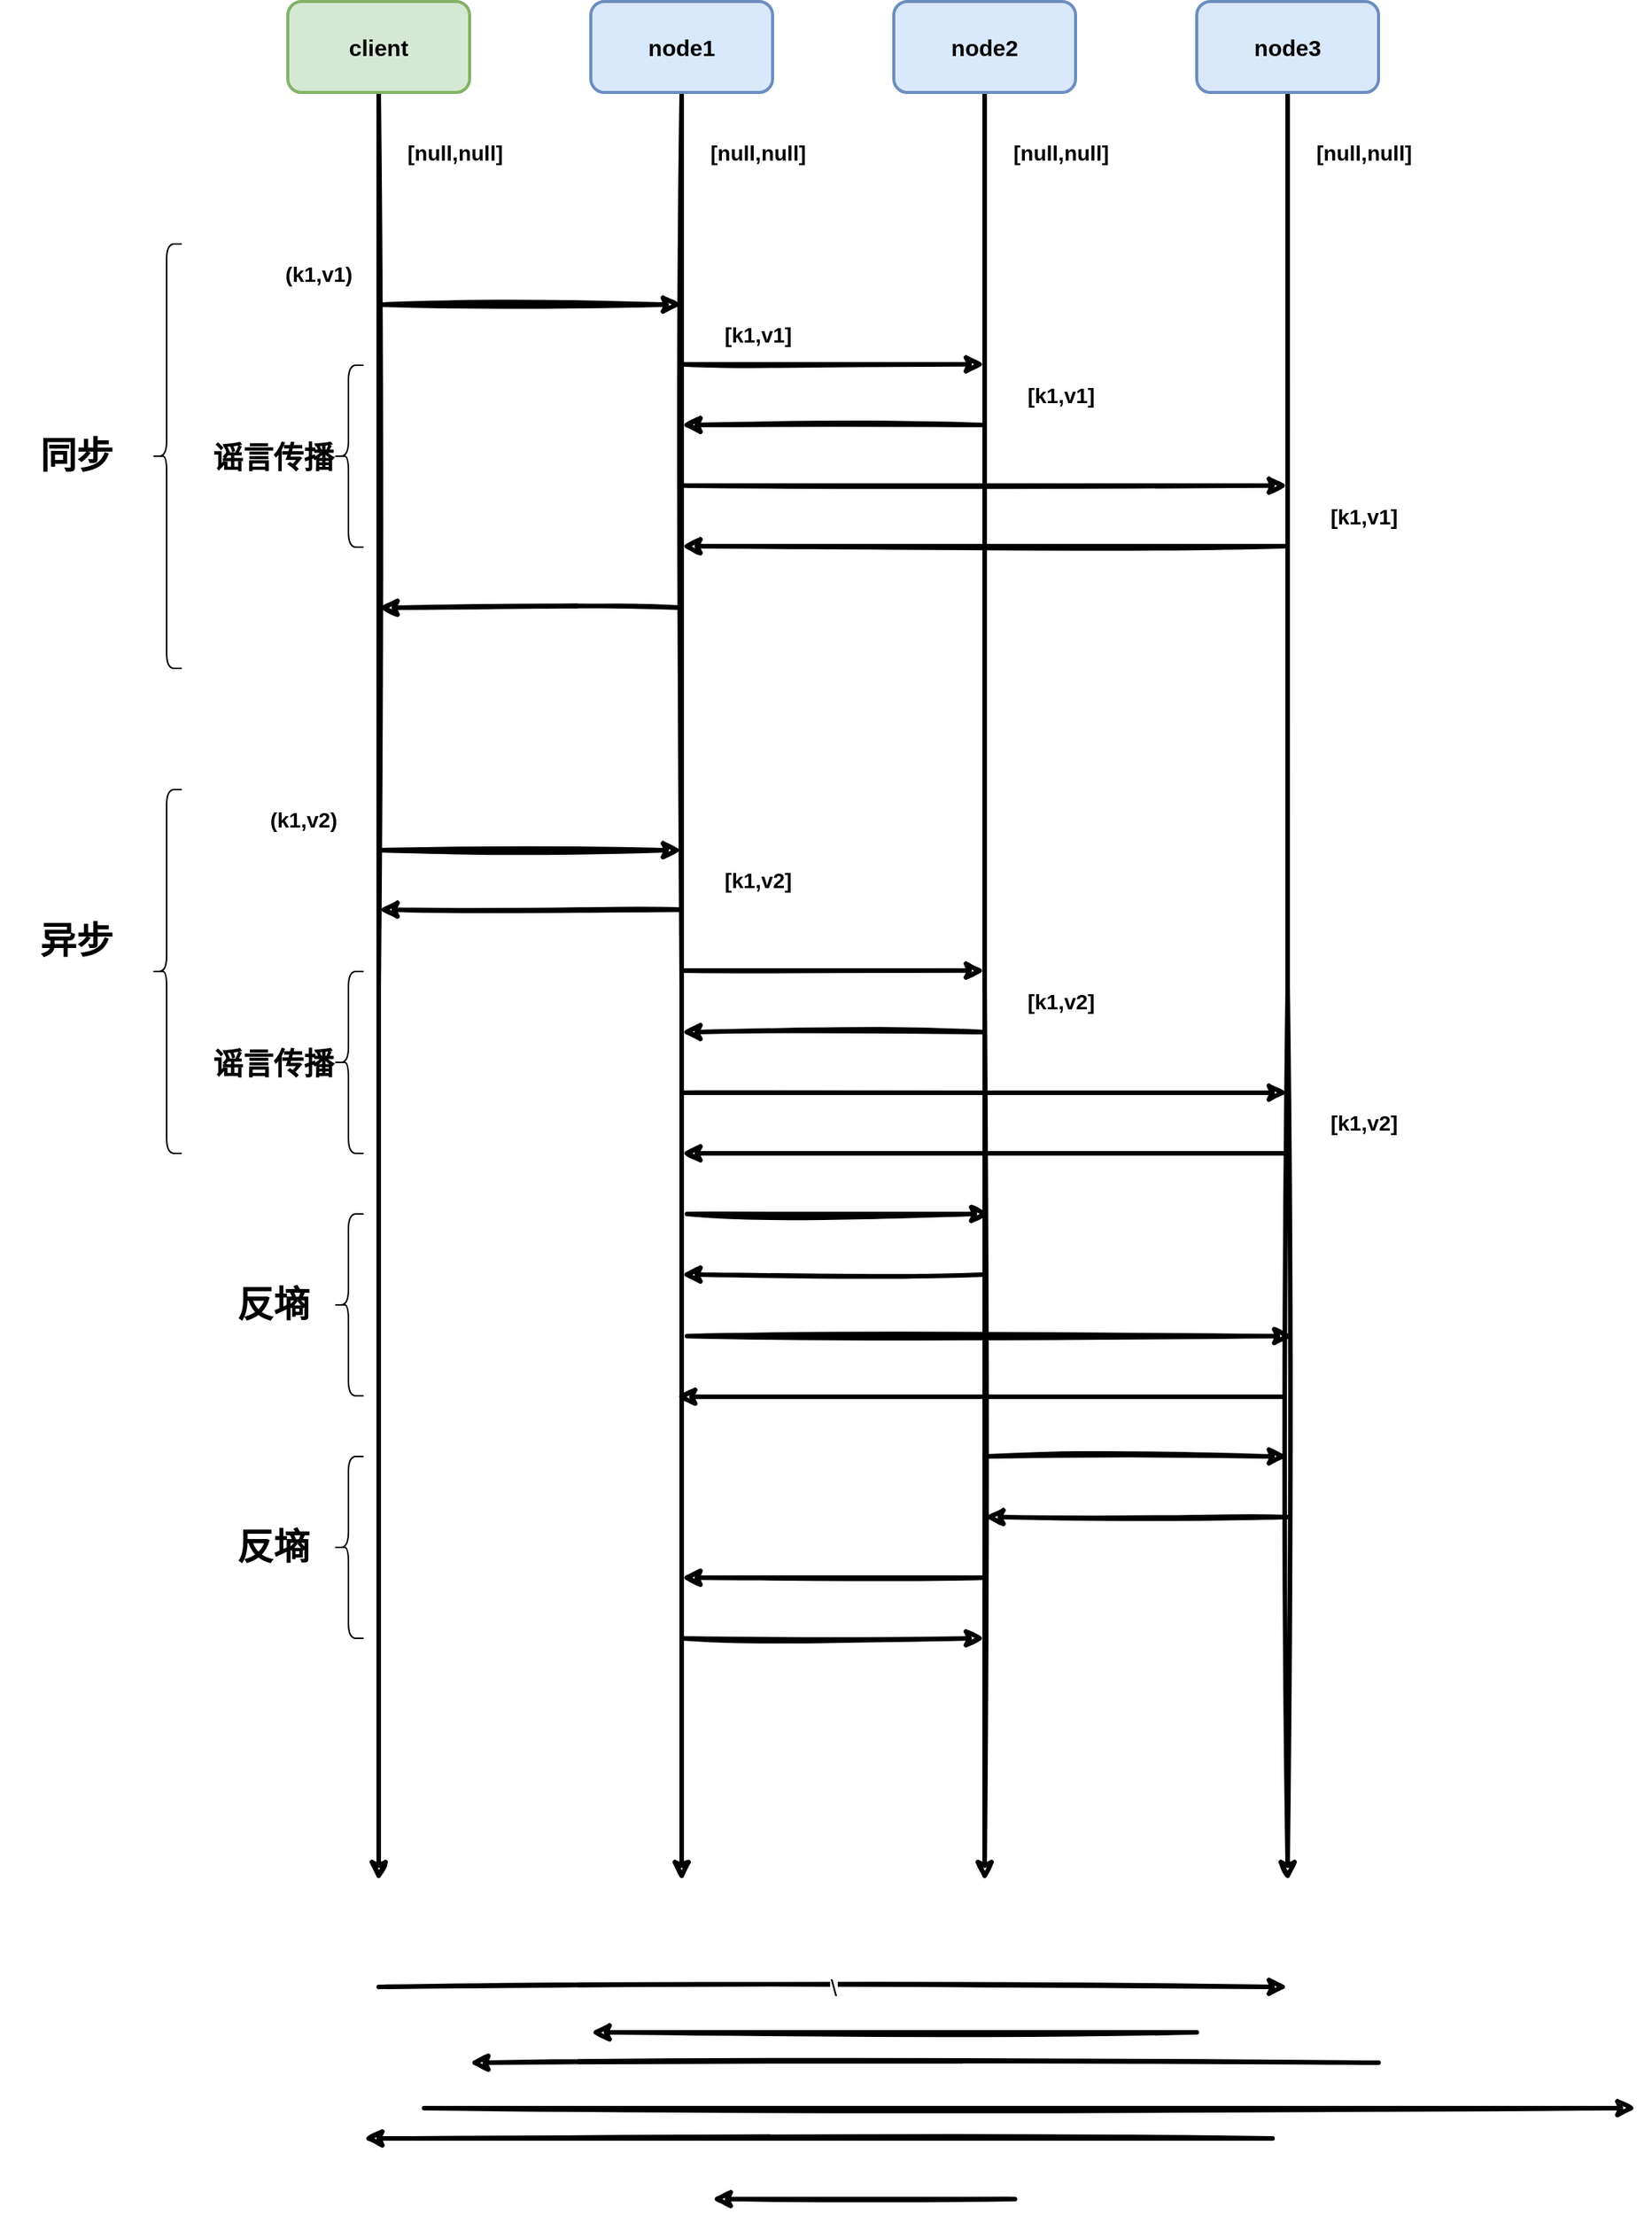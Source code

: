 <mxfile version="20.6.0" type="github">
  <diagram id="7L5453uIgSqs_DDbSaiG" name="第 1 页">
    <mxGraphModel dx="1351" dy="763" grid="1" gridSize="10" guides="1" tooltips="1" connect="1" arrows="1" fold="1" page="1" pageScale="1" pageWidth="827" pageHeight="1169" math="0" shadow="0">
      <root>
        <mxCell id="0" />
        <mxCell id="1" parent="0" />
        <mxCell id="R-ceMuQxzxPvJayHBVk8-1" style="edgeStyle=orthogonalEdgeStyle;rounded=0;orthogonalLoop=1;jettySize=auto;html=1;fontSize=15;strokeWidth=3;sketch=1;" edge="1" parent="1" source="R-ceMuQxzxPvJayHBVk8-2">
          <mxGeometry relative="1" as="geometry">
            <mxPoint x="610" y="1480" as="targetPoint" />
          </mxGeometry>
        </mxCell>
        <mxCell id="R-ceMuQxzxPvJayHBVk8-2" value="client" style="rounded=1;whiteSpace=wrap;html=1;strokeWidth=2;fillWeight=4;hachureGap=8;hachureAngle=45;fillColor=#d5e8d4;sketch=0;strokeColor=#82b366;fontSize=15;fontStyle=1" vertex="1" parent="1">
          <mxGeometry x="550" y="240" width="120" height="60" as="geometry" />
        </mxCell>
        <mxCell id="R-ceMuQxzxPvJayHBVk8-3" style="edgeStyle=orthogonalEdgeStyle;rounded=0;orthogonalLoop=1;jettySize=auto;html=1;fontSize=15;strokeWidth=3;sketch=1;" edge="1" parent="1" source="R-ceMuQxzxPvJayHBVk8-4">
          <mxGeometry relative="1" as="geometry">
            <mxPoint x="810" y="1480" as="targetPoint" />
          </mxGeometry>
        </mxCell>
        <mxCell id="R-ceMuQxzxPvJayHBVk8-4" value="node1" style="rounded=1;whiteSpace=wrap;html=1;strokeWidth=2;fillWeight=4;hachureGap=8;hachureAngle=45;fillColor=#dae8fc;sketch=0;strokeColor=#6c8ebf;fontSize=15;fontStyle=1" vertex="1" parent="1">
          <mxGeometry x="750" y="240" width="120" height="60" as="geometry" />
        </mxCell>
        <mxCell id="R-ceMuQxzxPvJayHBVk8-5" style="edgeStyle=orthogonalEdgeStyle;rounded=0;orthogonalLoop=1;jettySize=auto;html=1;fontSize=15;strokeWidth=3;sketch=1;" edge="1" parent="1" source="R-ceMuQxzxPvJayHBVk8-6">
          <mxGeometry relative="1" as="geometry">
            <mxPoint x="1010" y="1480" as="targetPoint" />
          </mxGeometry>
        </mxCell>
        <mxCell id="R-ceMuQxzxPvJayHBVk8-6" value="node2" style="rounded=1;whiteSpace=wrap;html=1;strokeWidth=2;fillWeight=4;hachureGap=8;hachureAngle=45;fillColor=#dae8fc;sketch=0;strokeColor=#6c8ebf;fontSize=15;fontStyle=1" vertex="1" parent="1">
          <mxGeometry x="950" y="240" width="120" height="60" as="geometry" />
        </mxCell>
        <mxCell id="R-ceMuQxzxPvJayHBVk8-7" style="edgeStyle=orthogonalEdgeStyle;rounded=0;orthogonalLoop=1;jettySize=auto;html=1;fontSize=15;strokeWidth=3;sketch=1;" edge="1" parent="1" source="R-ceMuQxzxPvJayHBVk8-8">
          <mxGeometry relative="1" as="geometry">
            <mxPoint x="1210" y="1480" as="targetPoint" />
          </mxGeometry>
        </mxCell>
        <mxCell id="R-ceMuQxzxPvJayHBVk8-8" value="node3" style="rounded=1;whiteSpace=wrap;html=1;strokeWidth=2;fillWeight=4;hachureGap=8;hachureAngle=45;fillColor=#dae8fc;sketch=0;strokeColor=#6c8ebf;fontSize=15;fontStyle=1" vertex="1" parent="1">
          <mxGeometry x="1150" y="240" width="120" height="60" as="geometry" />
        </mxCell>
        <mxCell id="R-ceMuQxzxPvJayHBVk8-9" value="" style="endArrow=classic;html=1;rounded=0;sketch=1;strokeWidth=3;fontSize=14;" edge="1" parent="1">
          <mxGeometry width="50" height="50" relative="1" as="geometry">
            <mxPoint x="610" y="440" as="sourcePoint" />
            <mxPoint x="810" y="440" as="targetPoint" />
          </mxGeometry>
        </mxCell>
        <mxCell id="R-ceMuQxzxPvJayHBVk8-10" value="[null,null]" style="text;strokeColor=none;fillColor=none;html=1;fontSize=14;fontStyle=1;verticalAlign=middle;align=center;sketch=0;" vertex="1" parent="1">
          <mxGeometry x="610" y="320" width="100" height="40" as="geometry" />
        </mxCell>
        <mxCell id="R-ceMuQxzxPvJayHBVk8-11" value="" style="endArrow=classic;html=1;rounded=0;sketch=1;strokeWidth=3;fontSize=15;" edge="1" parent="1">
          <mxGeometry width="50" height="50" relative="1" as="geometry">
            <mxPoint x="810" y="559.41" as="sourcePoint" />
            <mxPoint x="1210" y="559.41" as="targetPoint" />
            <Array as="points" />
          </mxGeometry>
        </mxCell>
        <mxCell id="R-ceMuQxzxPvJayHBVk8-13" value="[null,null]" style="text;strokeColor=none;fillColor=none;html=1;fontSize=14;fontStyle=1;verticalAlign=middle;align=center;sketch=0;" vertex="1" parent="1">
          <mxGeometry x="810" y="320" width="100" height="40" as="geometry" />
        </mxCell>
        <mxCell id="R-ceMuQxzxPvJayHBVk8-16" value="" style="endArrow=classic;html=1;rounded=0;sketch=1;strokeWidth=3;fontSize=15;" edge="1" parent="1">
          <mxGeometry width="50" height="50" relative="1" as="geometry">
            <mxPoint x="810" y="640.0" as="sourcePoint" />
            <mxPoint x="610" y="640.0" as="targetPoint" />
          </mxGeometry>
        </mxCell>
        <mxCell id="R-ceMuQxzxPvJayHBVk8-17" value="" style="endArrow=classic;html=1;rounded=0;sketch=1;strokeWidth=3;fontSize=15;" edge="1" parent="1">
          <mxGeometry width="50" height="50" relative="1" as="geometry">
            <mxPoint x="1210" y="599.41" as="sourcePoint" />
            <mxPoint x="810" y="599.41" as="targetPoint" />
          </mxGeometry>
        </mxCell>
        <mxCell id="R-ceMuQxzxPvJayHBVk8-19" value="" style="endArrow=classic;html=1;rounded=0;sketch=1;strokeWidth=3;fontSize=14;" edge="1" parent="1">
          <mxGeometry width="50" height="50" relative="1" as="geometry">
            <mxPoint x="610" y="800" as="sourcePoint" />
            <mxPoint x="810" y="800" as="targetPoint" />
          </mxGeometry>
        </mxCell>
        <mxCell id="R-ceMuQxzxPvJayHBVk8-20" value="" style="endArrow=classic;html=1;rounded=0;sketch=1;strokeWidth=3;fontSize=15;" edge="1" parent="1">
          <mxGeometry width="50" height="50" relative="1" as="geometry">
            <mxPoint x="810" y="960" as="sourcePoint" />
            <mxPoint x="1210" y="960" as="targetPoint" />
            <Array as="points" />
          </mxGeometry>
        </mxCell>
        <mxCell id="R-ceMuQxzxPvJayHBVk8-21" value="\" style="endArrow=classic;html=1;rounded=0;sketch=1;strokeWidth=3;fontSize=15;" edge="1" parent="1">
          <mxGeometry width="50" height="50" relative="1" as="geometry">
            <mxPoint x="610" y="1550" as="sourcePoint" />
            <mxPoint x="1210" y="1550" as="targetPoint" />
          </mxGeometry>
        </mxCell>
        <mxCell id="R-ceMuQxzxPvJayHBVk8-22" value="(k1,v1)" style="text;strokeColor=none;fillColor=none;html=1;fontSize=14;fontStyle=1;verticalAlign=middle;align=center;sketch=0;" vertex="1" parent="1">
          <mxGeometry x="520" y="400" width="100" height="40" as="geometry" />
        </mxCell>
        <mxCell id="R-ceMuQxzxPvJayHBVk8-26" value="" style="shape=curlyBracket;whiteSpace=wrap;html=1;rounded=1;labelPosition=left;verticalLabelPosition=middle;align=right;verticalAlign=middle;sketch=0;fontSize=14;" vertex="1" parent="1">
          <mxGeometry x="460" y="400" width="20" height="280" as="geometry" />
        </mxCell>
        <mxCell id="R-ceMuQxzxPvJayHBVk8-29" value="" style="shape=curlyBracket;whiteSpace=wrap;html=1;rounded=1;labelPosition=left;verticalLabelPosition=middle;align=right;verticalAlign=middle;sketch=0;fontSize=14;" vertex="1" parent="1">
          <mxGeometry x="460" y="760" width="20" height="240" as="geometry" />
        </mxCell>
        <mxCell id="R-ceMuQxzxPvJayHBVk8-34" value="异步" style="text;strokeColor=none;fillColor=none;html=1;fontSize=24;fontStyle=1;verticalAlign=middle;align=center;sketch=0;" vertex="1" parent="1">
          <mxGeometry x="360" y="840" width="100" height="40" as="geometry" />
        </mxCell>
        <mxCell id="R-ceMuQxzxPvJayHBVk8-37" value="" style="endArrow=classic;html=1;rounded=0;sketch=1;strokeWidth=3;fontSize=15;fillColor=#ffe6cc;strokeColor=#000000;" edge="1" parent="1">
          <mxGeometry width="50" height="50" relative="1" as="geometry">
            <mxPoint x="640" y="1630" as="sourcePoint" />
            <mxPoint x="1440.0" y="1630" as="targetPoint" />
          </mxGeometry>
        </mxCell>
        <mxCell id="R-ceMuQxzxPvJayHBVk8-39" value="" style="endArrow=classic;html=1;rounded=0;sketch=1;strokeWidth=3;fontSize=15;" edge="1" parent="1">
          <mxGeometry width="50" height="50" relative="1" as="geometry">
            <mxPoint x="810" y="839.23" as="sourcePoint" />
            <mxPoint x="610" y="839.23" as="targetPoint" />
          </mxGeometry>
        </mxCell>
        <mxCell id="R-ceMuQxzxPvJayHBVk8-40" value="" style="endArrow=classic;html=1;rounded=0;sketch=1;strokeWidth=3;fontSize=15;" edge="1" parent="1">
          <mxGeometry width="50" height="50" relative="1" as="geometry">
            <mxPoint x="1210" y="1000" as="sourcePoint" />
            <mxPoint x="810" y="1000" as="targetPoint" />
          </mxGeometry>
        </mxCell>
        <mxCell id="R-ceMuQxzxPvJayHBVk8-41" value="" style="endArrow=classic;html=1;rounded=0;sketch=1;strokeWidth=3;fontSize=15;" edge="1" parent="1">
          <mxGeometry width="50" height="50" relative="1" as="geometry">
            <mxPoint x="1200" y="1650" as="sourcePoint" />
            <mxPoint x="600" y="1650" as="targetPoint" />
          </mxGeometry>
        </mxCell>
        <mxCell id="R-ceMuQxzxPvJayHBVk8-46" value="" style="endArrow=classic;html=1;rounded=0;sketch=1;strokeWidth=3;fontSize=15;" edge="1" parent="1">
          <mxGeometry width="50" height="50" relative="1" as="geometry">
            <mxPoint x="1270.0" y="1600" as="sourcePoint" />
            <mxPoint x="670" y="1600" as="targetPoint" />
          </mxGeometry>
        </mxCell>
        <mxCell id="R-ceMuQxzxPvJayHBVk8-47" value="" style="endArrow=classic;html=1;rounded=0;sketch=1;strokeWidth=3;fontSize=15;" edge="1" parent="1">
          <mxGeometry width="50" height="50" relative="1" as="geometry">
            <mxPoint x="1150.0" y="1580" as="sourcePoint" />
            <mxPoint x="750" y="1580" as="targetPoint" />
          </mxGeometry>
        </mxCell>
        <mxCell id="R-ceMuQxzxPvJayHBVk8-48" value="" style="endArrow=classic;html=1;rounded=0;sketch=1;strokeWidth=3;fontSize=15;" edge="1" parent="1">
          <mxGeometry width="50" height="50" relative="1" as="geometry">
            <mxPoint x="1030.0" y="1690" as="sourcePoint" />
            <mxPoint x="830" y="1690" as="targetPoint" />
          </mxGeometry>
        </mxCell>
        <mxCell id="R-ceMuQxzxPvJayHBVk8-50" value="[null,null]" style="text;strokeColor=none;fillColor=none;html=1;fontSize=14;fontStyle=1;verticalAlign=middle;align=center;sketch=0;" vertex="1" parent="1">
          <mxGeometry x="1010" y="320" width="100" height="40" as="geometry" />
        </mxCell>
        <mxCell id="R-ceMuQxzxPvJayHBVk8-51" value="[null,null]" style="text;strokeColor=none;fillColor=none;html=1;fontSize=14;fontStyle=1;verticalAlign=middle;align=center;sketch=0;" vertex="1" parent="1">
          <mxGeometry x="1210" y="320" width="100" height="40" as="geometry" />
        </mxCell>
        <mxCell id="R-ceMuQxzxPvJayHBVk8-52" value="" style="endArrow=classic;html=1;rounded=0;sketch=1;strokeWidth=3;fontSize=14;" edge="1" parent="1">
          <mxGeometry width="50" height="50" relative="1" as="geometry">
            <mxPoint x="810" y="479.41" as="sourcePoint" />
            <mxPoint x="1010" y="479.41" as="targetPoint" />
          </mxGeometry>
        </mxCell>
        <mxCell id="R-ceMuQxzxPvJayHBVk8-53" value="" style="endArrow=classic;html=1;rounded=0;sketch=1;strokeWidth=3;fontSize=15;" edge="1" parent="1">
          <mxGeometry width="50" height="50" relative="1" as="geometry">
            <mxPoint x="1010" y="519.41" as="sourcePoint" />
            <mxPoint x="810" y="519.41" as="targetPoint" />
          </mxGeometry>
        </mxCell>
        <mxCell id="R-ceMuQxzxPvJayHBVk8-54" value="[k1,v1]" style="text;strokeColor=none;fillColor=none;html=1;fontSize=14;fontStyle=1;verticalAlign=middle;align=center;sketch=0;" vertex="1" parent="1">
          <mxGeometry x="810" y="440" width="100" height="40" as="geometry" />
        </mxCell>
        <mxCell id="R-ceMuQxzxPvJayHBVk8-55" value="[k1,v1]" style="text;strokeColor=none;fillColor=none;html=1;fontSize=14;fontStyle=1;verticalAlign=middle;align=center;sketch=0;" vertex="1" parent="1">
          <mxGeometry x="1010" y="480" width="100" height="40" as="geometry" />
        </mxCell>
        <mxCell id="R-ceMuQxzxPvJayHBVk8-56" value="[k1,v1]" style="text;strokeColor=none;fillColor=none;html=1;fontSize=14;fontStyle=1;verticalAlign=middle;align=center;sketch=0;" vertex="1" parent="1">
          <mxGeometry x="1210" y="560" width="100" height="40" as="geometry" />
        </mxCell>
        <mxCell id="R-ceMuQxzxPvJayHBVk8-57" value="" style="endArrow=classic;html=1;rounded=0;sketch=1;strokeWidth=3;fontSize=14;" edge="1" parent="1">
          <mxGeometry width="50" height="50" relative="1" as="geometry">
            <mxPoint x="810" y="879.41" as="sourcePoint" />
            <mxPoint x="1010" y="879.41" as="targetPoint" />
          </mxGeometry>
        </mxCell>
        <mxCell id="R-ceMuQxzxPvJayHBVk8-58" value="" style="endArrow=classic;html=1;rounded=0;sketch=1;strokeWidth=3;fontSize=15;" edge="1" parent="1">
          <mxGeometry width="50" height="50" relative="1" as="geometry">
            <mxPoint x="1010" y="920.0" as="sourcePoint" />
            <mxPoint x="810" y="920.0" as="targetPoint" />
          </mxGeometry>
        </mxCell>
        <mxCell id="R-ceMuQxzxPvJayHBVk8-59" value="(k1,v2)" style="text;strokeColor=none;fillColor=none;html=1;fontSize=14;fontStyle=1;verticalAlign=middle;align=center;sketch=0;" vertex="1" parent="1">
          <mxGeometry x="510" y="760" width="100" height="40" as="geometry" />
        </mxCell>
        <mxCell id="R-ceMuQxzxPvJayHBVk8-60" value="" style="endArrow=classic;html=1;rounded=0;sketch=1;strokeWidth=3;fontSize=15;" edge="1" parent="1">
          <mxGeometry width="50" height="50" relative="1" as="geometry">
            <mxPoint x="813.5" y="1120.59" as="sourcePoint" />
            <mxPoint x="1213.5" y="1120.59" as="targetPoint" />
            <Array as="points" />
          </mxGeometry>
        </mxCell>
        <mxCell id="R-ceMuQxzxPvJayHBVk8-61" value="" style="endArrow=classic;html=1;rounded=0;sketch=1;strokeWidth=3;fontSize=15;" edge="1" parent="1">
          <mxGeometry width="50" height="50" relative="1" as="geometry">
            <mxPoint x="1206.5" y="1160.59" as="sourcePoint" />
            <mxPoint x="806.5" y="1160.59" as="targetPoint" />
          </mxGeometry>
        </mxCell>
        <mxCell id="R-ceMuQxzxPvJayHBVk8-62" value="" style="endArrow=classic;html=1;rounded=0;sketch=1;strokeWidth=3;fontSize=14;" edge="1" parent="1">
          <mxGeometry width="50" height="50" relative="1" as="geometry">
            <mxPoint x="813.5" y="1040.0" as="sourcePoint" />
            <mxPoint x="1013.5" y="1040.0" as="targetPoint" />
          </mxGeometry>
        </mxCell>
        <mxCell id="R-ceMuQxzxPvJayHBVk8-63" value="" style="endArrow=classic;html=1;rounded=0;sketch=1;strokeWidth=3;fontSize=15;" edge="1" parent="1">
          <mxGeometry width="50" height="50" relative="1" as="geometry">
            <mxPoint x="1010" y="1080.0" as="sourcePoint" />
            <mxPoint x="810" y="1080.0" as="targetPoint" />
          </mxGeometry>
        </mxCell>
        <mxCell id="R-ceMuQxzxPvJayHBVk8-64" value="" style="shape=curlyBracket;whiteSpace=wrap;html=1;rounded=1;labelPosition=left;verticalLabelPosition=middle;align=right;verticalAlign=middle;sketch=0;fontSize=14;" vertex="1" parent="1">
          <mxGeometry x="580" y="1040" width="20" height="120" as="geometry" />
        </mxCell>
        <mxCell id="R-ceMuQxzxPvJayHBVk8-65" value="反墒" style="text;strokeColor=none;fillColor=none;html=1;fontSize=24;fontStyle=1;verticalAlign=middle;align=center;sketch=0;" vertex="1" parent="1">
          <mxGeometry x="490" y="1080" width="100" height="40" as="geometry" />
        </mxCell>
        <mxCell id="R-ceMuQxzxPvJayHBVk8-66" value="" style="shape=curlyBracket;whiteSpace=wrap;html=1;rounded=1;labelPosition=left;verticalLabelPosition=middle;align=right;verticalAlign=middle;sketch=0;fontSize=14;" vertex="1" parent="1">
          <mxGeometry x="580" y="880" width="20" height="120" as="geometry" />
        </mxCell>
        <mxCell id="R-ceMuQxzxPvJayHBVk8-68" value="" style="shape=curlyBracket;whiteSpace=wrap;html=1;rounded=1;labelPosition=left;verticalLabelPosition=middle;align=right;verticalAlign=middle;sketch=0;fontSize=14;" vertex="1" parent="1">
          <mxGeometry x="580" y="480" width="20" height="120" as="geometry" />
        </mxCell>
        <mxCell id="R-ceMuQxzxPvJayHBVk8-69" value="&lt;font style=&quot;font-size: 20px;&quot;&gt;谣言传播&lt;/font&gt;" style="text;strokeColor=none;fillColor=none;html=1;fontSize=24;fontStyle=1;verticalAlign=middle;align=center;sketch=0;" vertex="1" parent="1">
          <mxGeometry x="480" y="520" width="120" height="40" as="geometry" />
        </mxCell>
        <mxCell id="R-ceMuQxzxPvJayHBVk8-70" value="&lt;font style=&quot;font-size: 20px;&quot;&gt;谣言传播&lt;/font&gt;" style="text;strokeColor=none;fillColor=none;html=1;fontSize=24;fontStyle=1;verticalAlign=middle;align=center;sketch=0;" vertex="1" parent="1">
          <mxGeometry x="480" y="920" width="120" height="40" as="geometry" />
        </mxCell>
        <mxCell id="R-ceMuQxzxPvJayHBVk8-73" value="同步" style="text;strokeColor=none;fillColor=none;html=1;fontSize=24;fontStyle=1;verticalAlign=middle;align=center;sketch=0;" vertex="1" parent="1">
          <mxGeometry x="360" y="520" width="100" height="40" as="geometry" />
        </mxCell>
        <mxCell id="R-ceMuQxzxPvJayHBVk8-74" value="" style="endArrow=classic;html=1;rounded=0;sketch=1;strokeWidth=3;fontSize=14;" edge="1" parent="1">
          <mxGeometry width="50" height="50" relative="1" as="geometry">
            <mxPoint x="1010" y="1200.0" as="sourcePoint" />
            <mxPoint x="1210" y="1200.0" as="targetPoint" />
          </mxGeometry>
        </mxCell>
        <mxCell id="R-ceMuQxzxPvJayHBVk8-75" value="" style="endArrow=classic;html=1;rounded=0;sketch=1;strokeWidth=3;fontSize=15;" edge="1" parent="1">
          <mxGeometry width="50" height="50" relative="1" as="geometry">
            <mxPoint x="1210" y="1240.0" as="sourcePoint" />
            <mxPoint x="1010" y="1240.0" as="targetPoint" />
          </mxGeometry>
        </mxCell>
        <mxCell id="R-ceMuQxzxPvJayHBVk8-76" value="" style="endArrow=classic;html=1;rounded=0;sketch=1;strokeWidth=3;fontSize=14;" edge="1" parent="1">
          <mxGeometry width="50" height="50" relative="1" as="geometry">
            <mxPoint x="810" y="1320.0" as="sourcePoint" />
            <mxPoint x="1010" y="1320.0" as="targetPoint" />
          </mxGeometry>
        </mxCell>
        <mxCell id="R-ceMuQxzxPvJayHBVk8-77" value="" style="endArrow=classic;html=1;rounded=0;sketch=1;strokeWidth=3;fontSize=15;" edge="1" parent="1">
          <mxGeometry width="50" height="50" relative="1" as="geometry">
            <mxPoint x="1010" y="1280.0" as="sourcePoint" />
            <mxPoint x="810" y="1280.0" as="targetPoint" />
          </mxGeometry>
        </mxCell>
        <mxCell id="R-ceMuQxzxPvJayHBVk8-80" value="" style="shape=curlyBracket;whiteSpace=wrap;html=1;rounded=1;labelPosition=left;verticalLabelPosition=middle;align=right;verticalAlign=middle;sketch=0;fontSize=14;" vertex="1" parent="1">
          <mxGeometry x="580" y="1200" width="20" height="120" as="geometry" />
        </mxCell>
        <mxCell id="R-ceMuQxzxPvJayHBVk8-81" value="反墒" style="text;strokeColor=none;fillColor=none;html=1;fontSize=24;fontStyle=1;verticalAlign=middle;align=center;sketch=0;" vertex="1" parent="1">
          <mxGeometry x="490" y="1240" width="100" height="40" as="geometry" />
        </mxCell>
        <mxCell id="R-ceMuQxzxPvJayHBVk8-82" value="[k1,v2]" style="text;strokeColor=none;fillColor=none;html=1;fontSize=14;fontStyle=1;verticalAlign=middle;align=center;sketch=0;" vertex="1" parent="1">
          <mxGeometry x="810" y="800" width="100" height="40" as="geometry" />
        </mxCell>
        <mxCell id="R-ceMuQxzxPvJayHBVk8-84" value="[k1,v2]" style="text;strokeColor=none;fillColor=none;html=1;fontSize=14;fontStyle=1;verticalAlign=middle;align=center;sketch=0;" vertex="1" parent="1">
          <mxGeometry x="1010" y="880" width="100" height="40" as="geometry" />
        </mxCell>
        <mxCell id="R-ceMuQxzxPvJayHBVk8-85" value="[k1,v2]" style="text;strokeColor=none;fillColor=none;html=1;fontSize=14;fontStyle=1;verticalAlign=middle;align=center;sketch=0;" vertex="1" parent="1">
          <mxGeometry x="1210" y="960" width="100" height="40" as="geometry" />
        </mxCell>
      </root>
    </mxGraphModel>
  </diagram>
</mxfile>
